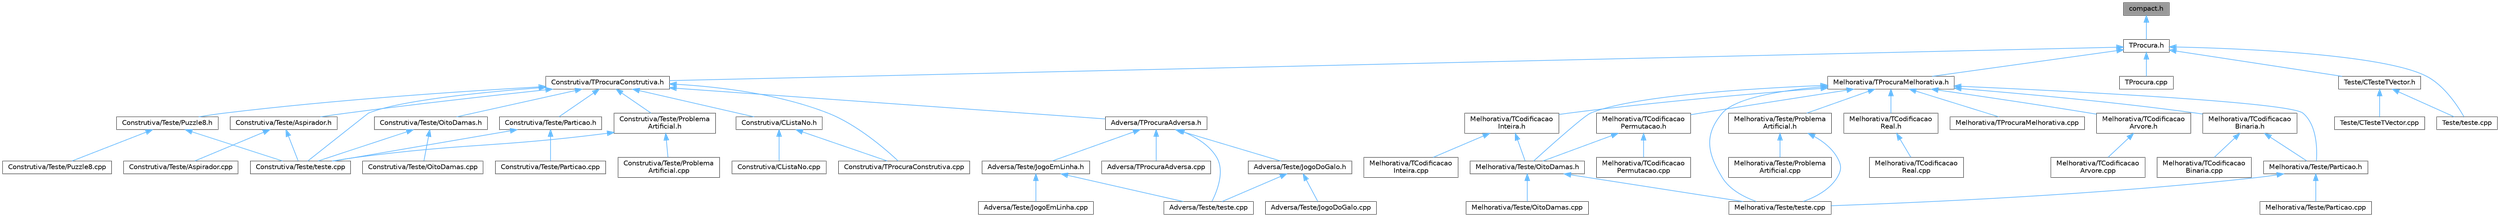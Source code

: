 digraph "compact.h"
{
 // LATEX_PDF_SIZE
  bgcolor="transparent";
  edge [fontname=Helvetica,fontsize=10,labelfontname=Helvetica,labelfontsize=10];
  node [fontname=Helvetica,fontsize=10,shape=box,height=0.2,width=0.4];
  Node1 [id="Node000001",label="compact.h",height=0.2,width=0.4,color="gray40", fillcolor="grey60", style="filled", fontcolor="black",tooltip=" "];
  Node1 -> Node2 [id="edge62_Node000001_Node000002",dir="back",color="steelblue1",style="solid",tooltip=" "];
  Node2 [id="Node000002",label="TProcura.h",height=0.2,width=0.4,color="grey40", fillcolor="white", style="filled",URL="$TProcura_8h.html",tooltip=" "];
  Node2 -> Node3 [id="edge63_Node000002_Node000003",dir="back",color="steelblue1",style="solid",tooltip=" "];
  Node3 [id="Node000003",label="Construtiva/TProcuraConstrutiva.h",height=0.2,width=0.4,color="grey40", fillcolor="white", style="filled",URL="$TProcuraConstrutiva_8h.html",tooltip=" "];
  Node3 -> Node4 [id="edge64_Node000003_Node000004",dir="back",color="steelblue1",style="solid",tooltip=" "];
  Node4 [id="Node000004",label="Adversa/TProcuraAdversa.h",height=0.2,width=0.4,color="grey40", fillcolor="white", style="filled",URL="$TProcuraAdversa_8h.html",tooltip=" "];
  Node4 -> Node5 [id="edge65_Node000004_Node000005",dir="back",color="steelblue1",style="solid",tooltip=" "];
  Node5 [id="Node000005",label="Adversa/TProcuraAdversa.cpp",height=0.2,width=0.4,color="grey40", fillcolor="white", style="filled",URL="$TProcuraAdversa_8cpp.html",tooltip=" "];
  Node4 -> Node6 [id="edge66_Node000004_Node000006",dir="back",color="steelblue1",style="solid",tooltip=" "];
  Node6 [id="Node000006",label="Adversa/Teste/JogoDoGalo.h",height=0.2,width=0.4,color="grey40", fillcolor="white", style="filled",URL="$JogoDoGalo_8h.html",tooltip=" "];
  Node6 -> Node7 [id="edge67_Node000006_Node000007",dir="back",color="steelblue1",style="solid",tooltip=" "];
  Node7 [id="Node000007",label="Adversa/Teste/JogoDoGalo.cpp",height=0.2,width=0.4,color="grey40", fillcolor="white", style="filled",URL="$JogoDoGalo_8cpp.html",tooltip=" "];
  Node6 -> Node8 [id="edge68_Node000006_Node000008",dir="back",color="steelblue1",style="solid",tooltip=" "];
  Node8 [id="Node000008",label="Adversa/Teste/teste.cpp",height=0.2,width=0.4,color="grey40", fillcolor="white", style="filled",URL="$Adversa_2Teste_2teste_8cpp.html",tooltip=" "];
  Node4 -> Node9 [id="edge69_Node000004_Node000009",dir="back",color="steelblue1",style="solid",tooltip=" "];
  Node9 [id="Node000009",label="Adversa/Teste/JogoEmLinha.h",height=0.2,width=0.4,color="grey40", fillcolor="white", style="filled",URL="$JogoEmLinha_8h.html",tooltip=" "];
  Node9 -> Node10 [id="edge70_Node000009_Node000010",dir="back",color="steelblue1",style="solid",tooltip=" "];
  Node10 [id="Node000010",label="Adversa/Teste/JogoEmLinha.cpp",height=0.2,width=0.4,color="grey40", fillcolor="white", style="filled",URL="$JogoEmLinha_8cpp.html",tooltip=" "];
  Node9 -> Node8 [id="edge71_Node000009_Node000008",dir="back",color="steelblue1",style="solid",tooltip=" "];
  Node4 -> Node8 [id="edge72_Node000004_Node000008",dir="back",color="steelblue1",style="solid",tooltip=" "];
  Node3 -> Node11 [id="edge73_Node000003_Node000011",dir="back",color="steelblue1",style="solid",tooltip=" "];
  Node11 [id="Node000011",label="Construtiva/CListaNo.h",height=0.2,width=0.4,color="grey40", fillcolor="white", style="filled",URL="$CListaNo_8h.html",tooltip=" "];
  Node11 -> Node12 [id="edge74_Node000011_Node000012",dir="back",color="steelblue1",style="solid",tooltip=" "];
  Node12 [id="Node000012",label="Construtiva/CListaNo.cpp",height=0.2,width=0.4,color="grey40", fillcolor="white", style="filled",URL="$CListaNo_8cpp.html",tooltip=" "];
  Node11 -> Node13 [id="edge75_Node000011_Node000013",dir="back",color="steelblue1",style="solid",tooltip=" "];
  Node13 [id="Node000013",label="Construtiva/TProcuraConstrutiva.cpp",height=0.2,width=0.4,color="grey40", fillcolor="white", style="filled",URL="$TProcuraConstrutiva_8cpp.html",tooltip=" "];
  Node3 -> Node13 [id="edge76_Node000003_Node000013",dir="back",color="steelblue1",style="solid",tooltip=" "];
  Node3 -> Node14 [id="edge77_Node000003_Node000014",dir="back",color="steelblue1",style="solid",tooltip=" "];
  Node14 [id="Node000014",label="Construtiva/Teste/Aspirador.h",height=0.2,width=0.4,color="grey40", fillcolor="white", style="filled",URL="$Aspirador_8h.html",tooltip=" "];
  Node14 -> Node15 [id="edge78_Node000014_Node000015",dir="back",color="steelblue1",style="solid",tooltip=" "];
  Node15 [id="Node000015",label="Construtiva/Teste/Aspirador.cpp",height=0.2,width=0.4,color="grey40", fillcolor="white", style="filled",URL="$Aspirador_8cpp.html",tooltip=" "];
  Node14 -> Node16 [id="edge79_Node000014_Node000016",dir="back",color="steelblue1",style="solid",tooltip=" "];
  Node16 [id="Node000016",label="Construtiva/Teste/teste.cpp",height=0.2,width=0.4,color="grey40", fillcolor="white", style="filled",URL="$Construtiva_2Teste_2teste_8cpp.html",tooltip=" "];
  Node3 -> Node17 [id="edge80_Node000003_Node000017",dir="back",color="steelblue1",style="solid",tooltip=" "];
  Node17 [id="Node000017",label="Construtiva/Teste/OitoDamas.h",height=0.2,width=0.4,color="grey40", fillcolor="white", style="filled",URL="$Construtiva_2Teste_2OitoDamas_8h.html",tooltip=" "];
  Node17 -> Node18 [id="edge81_Node000017_Node000018",dir="back",color="steelblue1",style="solid",tooltip=" "];
  Node18 [id="Node000018",label="Construtiva/Teste/OitoDamas.cpp",height=0.2,width=0.4,color="grey40", fillcolor="white", style="filled",URL="$Construtiva_2Teste_2OitoDamas_8cpp.html",tooltip=" "];
  Node17 -> Node16 [id="edge82_Node000017_Node000016",dir="back",color="steelblue1",style="solid",tooltip=" "];
  Node3 -> Node19 [id="edge83_Node000003_Node000019",dir="back",color="steelblue1",style="solid",tooltip=" "];
  Node19 [id="Node000019",label="Construtiva/Teste/Particao.h",height=0.2,width=0.4,color="grey40", fillcolor="white", style="filled",URL="$Construtiva_2Teste_2Particao_8h.html",tooltip=" "];
  Node19 -> Node20 [id="edge84_Node000019_Node000020",dir="back",color="steelblue1",style="solid",tooltip=" "];
  Node20 [id="Node000020",label="Construtiva/Teste/Particao.cpp",height=0.2,width=0.4,color="grey40", fillcolor="white", style="filled",URL="$Construtiva_2Teste_2Particao_8cpp.html",tooltip=" "];
  Node19 -> Node16 [id="edge85_Node000019_Node000016",dir="back",color="steelblue1",style="solid",tooltip=" "];
  Node3 -> Node21 [id="edge86_Node000003_Node000021",dir="back",color="steelblue1",style="solid",tooltip=" "];
  Node21 [id="Node000021",label="Construtiva/Teste/Problema\lArtificial.h",height=0.2,width=0.4,color="grey40", fillcolor="white", style="filled",URL="$Construtiva_2Teste_2ProblemaArtificial_8h.html",tooltip=" "];
  Node21 -> Node22 [id="edge87_Node000021_Node000022",dir="back",color="steelblue1",style="solid",tooltip=" "];
  Node22 [id="Node000022",label="Construtiva/Teste/Problema\lArtificial.cpp",height=0.2,width=0.4,color="grey40", fillcolor="white", style="filled",URL="$Construtiva_2Teste_2ProblemaArtificial_8cpp.html",tooltip=" "];
  Node21 -> Node16 [id="edge88_Node000021_Node000016",dir="back",color="steelblue1",style="solid",tooltip=" "];
  Node3 -> Node23 [id="edge89_Node000003_Node000023",dir="back",color="steelblue1",style="solid",tooltip=" "];
  Node23 [id="Node000023",label="Construtiva/Teste/Puzzle8.h",height=0.2,width=0.4,color="grey40", fillcolor="white", style="filled",URL="$Puzzle8_8h.html",tooltip=" "];
  Node23 -> Node24 [id="edge90_Node000023_Node000024",dir="back",color="steelblue1",style="solid",tooltip=" "];
  Node24 [id="Node000024",label="Construtiva/Teste/Puzzle8.cpp",height=0.2,width=0.4,color="grey40", fillcolor="white", style="filled",URL="$Puzzle8_8cpp.html",tooltip=" "];
  Node23 -> Node16 [id="edge91_Node000023_Node000016",dir="back",color="steelblue1",style="solid",tooltip=" "];
  Node3 -> Node16 [id="edge92_Node000003_Node000016",dir="back",color="steelblue1",style="solid",tooltip=" "];
  Node2 -> Node25 [id="edge93_Node000002_Node000025",dir="back",color="steelblue1",style="solid",tooltip=" "];
  Node25 [id="Node000025",label="Melhorativa/TProcuraMelhorativa.h",height=0.2,width=0.4,color="grey40", fillcolor="white", style="filled",URL="$TProcuraMelhorativa_8h.html",tooltip=" "];
  Node25 -> Node26 [id="edge94_Node000025_Node000026",dir="back",color="steelblue1",style="solid",tooltip=" "];
  Node26 [id="Node000026",label="Melhorativa/TCodificacao\lArvore.h",height=0.2,width=0.4,color="grey40", fillcolor="white", style="filled",URL="$TCodificacaoArvore_8h.html",tooltip=" "];
  Node26 -> Node27 [id="edge95_Node000026_Node000027",dir="back",color="steelblue1",style="solid",tooltip=" "];
  Node27 [id="Node000027",label="Melhorativa/TCodificacao\lArvore.cpp",height=0.2,width=0.4,color="grey40", fillcolor="white", style="filled",URL="$TCodificacaoArvore_8cpp.html",tooltip=" "];
  Node25 -> Node28 [id="edge96_Node000025_Node000028",dir="back",color="steelblue1",style="solid",tooltip=" "];
  Node28 [id="Node000028",label="Melhorativa/TCodificacao\lBinaria.h",height=0.2,width=0.4,color="grey40", fillcolor="white", style="filled",URL="$TCodificacaoBinaria_8h.html",tooltip=" "];
  Node28 -> Node29 [id="edge97_Node000028_Node000029",dir="back",color="steelblue1",style="solid",tooltip=" "];
  Node29 [id="Node000029",label="Melhorativa/TCodificacao\lBinaria.cpp",height=0.2,width=0.4,color="grey40", fillcolor="white", style="filled",URL="$TCodificacaoBinaria_8cpp.html",tooltip=" "];
  Node28 -> Node30 [id="edge98_Node000028_Node000030",dir="back",color="steelblue1",style="solid",tooltip=" "];
  Node30 [id="Node000030",label="Melhorativa/Teste/Particao.h",height=0.2,width=0.4,color="grey40", fillcolor="white", style="filled",URL="$Melhorativa_2Teste_2Particao_8h.html",tooltip=" "];
  Node30 -> Node31 [id="edge99_Node000030_Node000031",dir="back",color="steelblue1",style="solid",tooltip=" "];
  Node31 [id="Node000031",label="Melhorativa/Teste/Particao.cpp",height=0.2,width=0.4,color="grey40", fillcolor="white", style="filled",URL="$Melhorativa_2Teste_2Particao_8cpp.html",tooltip=" "];
  Node30 -> Node32 [id="edge100_Node000030_Node000032",dir="back",color="steelblue1",style="solid",tooltip=" "];
  Node32 [id="Node000032",label="Melhorativa/Teste/teste.cpp",height=0.2,width=0.4,color="grey40", fillcolor="white", style="filled",URL="$Melhorativa_2Teste_2teste_8cpp.html",tooltip=" "];
  Node25 -> Node33 [id="edge101_Node000025_Node000033",dir="back",color="steelblue1",style="solid",tooltip=" "];
  Node33 [id="Node000033",label="Melhorativa/TCodificacao\lInteira.h",height=0.2,width=0.4,color="grey40", fillcolor="white", style="filled",URL="$TCodificacaoInteira_8h.html",tooltip=" "];
  Node33 -> Node34 [id="edge102_Node000033_Node000034",dir="back",color="steelblue1",style="solid",tooltip=" "];
  Node34 [id="Node000034",label="Melhorativa/TCodificacao\lInteira.cpp",height=0.2,width=0.4,color="grey40", fillcolor="white", style="filled",URL="$TCodificacaoInteira_8cpp.html",tooltip=" "];
  Node33 -> Node35 [id="edge103_Node000033_Node000035",dir="back",color="steelblue1",style="solid",tooltip=" "];
  Node35 [id="Node000035",label="Melhorativa/Teste/OitoDamas.h",height=0.2,width=0.4,color="grey40", fillcolor="white", style="filled",URL="$Melhorativa_2Teste_2OitoDamas_8h.html",tooltip=" "];
  Node35 -> Node36 [id="edge104_Node000035_Node000036",dir="back",color="steelblue1",style="solid",tooltip=" "];
  Node36 [id="Node000036",label="Melhorativa/Teste/OitoDamas.cpp",height=0.2,width=0.4,color="grey40", fillcolor="white", style="filled",URL="$Melhorativa_2Teste_2OitoDamas_8cpp.html",tooltip=" "];
  Node35 -> Node32 [id="edge105_Node000035_Node000032",dir="back",color="steelblue1",style="solid",tooltip=" "];
  Node25 -> Node37 [id="edge106_Node000025_Node000037",dir="back",color="steelblue1",style="solid",tooltip=" "];
  Node37 [id="Node000037",label="Melhorativa/TCodificacao\lPermutacao.h",height=0.2,width=0.4,color="grey40", fillcolor="white", style="filled",URL="$TCodificacaoPermutacao_8h.html",tooltip=" "];
  Node37 -> Node38 [id="edge107_Node000037_Node000038",dir="back",color="steelblue1",style="solid",tooltip=" "];
  Node38 [id="Node000038",label="Melhorativa/TCodificacao\lPermutacao.cpp",height=0.2,width=0.4,color="grey40", fillcolor="white", style="filled",URL="$TCodificacaoPermutacao_8cpp.html",tooltip=" "];
  Node37 -> Node35 [id="edge108_Node000037_Node000035",dir="back",color="steelblue1",style="solid",tooltip=" "];
  Node25 -> Node39 [id="edge109_Node000025_Node000039",dir="back",color="steelblue1",style="solid",tooltip=" "];
  Node39 [id="Node000039",label="Melhorativa/TCodificacao\lReal.h",height=0.2,width=0.4,color="grey40", fillcolor="white", style="filled",URL="$TCodificacaoReal_8h.html",tooltip=" "];
  Node39 -> Node40 [id="edge110_Node000039_Node000040",dir="back",color="steelblue1",style="solid",tooltip=" "];
  Node40 [id="Node000040",label="Melhorativa/TCodificacao\lReal.cpp",height=0.2,width=0.4,color="grey40", fillcolor="white", style="filled",URL="$TCodificacaoReal_8cpp.html",tooltip=" "];
  Node25 -> Node41 [id="edge111_Node000025_Node000041",dir="back",color="steelblue1",style="solid",tooltip=" "];
  Node41 [id="Node000041",label="Melhorativa/TProcuraMelhorativa.cpp",height=0.2,width=0.4,color="grey40", fillcolor="white", style="filled",URL="$TProcuraMelhorativa_8cpp.html",tooltip=" "];
  Node25 -> Node35 [id="edge112_Node000025_Node000035",dir="back",color="steelblue1",style="solid",tooltip=" "];
  Node25 -> Node30 [id="edge113_Node000025_Node000030",dir="back",color="steelblue1",style="solid",tooltip=" "];
  Node25 -> Node42 [id="edge114_Node000025_Node000042",dir="back",color="steelblue1",style="solid",tooltip=" "];
  Node42 [id="Node000042",label="Melhorativa/Teste/Problema\lArtificial.h",height=0.2,width=0.4,color="grey40", fillcolor="white", style="filled",URL="$Melhorativa_2Teste_2ProblemaArtificial_8h.html",tooltip=" "];
  Node42 -> Node43 [id="edge115_Node000042_Node000043",dir="back",color="steelblue1",style="solid",tooltip=" "];
  Node43 [id="Node000043",label="Melhorativa/Teste/Problema\lArtificial.cpp",height=0.2,width=0.4,color="grey40", fillcolor="white", style="filled",URL="$Melhorativa_2Teste_2ProblemaArtificial_8cpp.html",tooltip=" "];
  Node42 -> Node32 [id="edge116_Node000042_Node000032",dir="back",color="steelblue1",style="solid",tooltip=" "];
  Node25 -> Node32 [id="edge117_Node000025_Node000032",dir="back",color="steelblue1",style="solid",tooltip=" "];
  Node2 -> Node44 [id="edge118_Node000002_Node000044",dir="back",color="steelblue1",style="solid",tooltip=" "];
  Node44 [id="Node000044",label="TProcura.cpp",height=0.2,width=0.4,color="grey40", fillcolor="white", style="filled",URL="$TProcura_8cpp.html",tooltip=" "];
  Node2 -> Node45 [id="edge119_Node000002_Node000045",dir="back",color="steelblue1",style="solid",tooltip=" "];
  Node45 [id="Node000045",label="Teste/CTesteTVector.h",height=0.2,width=0.4,color="grey40", fillcolor="white", style="filled",URL="$CTesteTVector_8h.html",tooltip=" "];
  Node45 -> Node46 [id="edge120_Node000045_Node000046",dir="back",color="steelblue1",style="solid",tooltip=" "];
  Node46 [id="Node000046",label="Teste/CTesteTVector.cpp",height=0.2,width=0.4,color="grey40", fillcolor="white", style="filled",URL="$CTesteTVector_8cpp.html",tooltip=" "];
  Node45 -> Node47 [id="edge121_Node000045_Node000047",dir="back",color="steelblue1",style="solid",tooltip=" "];
  Node47 [id="Node000047",label="Teste/teste.cpp",height=0.2,width=0.4,color="grey40", fillcolor="white", style="filled",URL="$Teste_2teste_8cpp.html",tooltip=" "];
  Node2 -> Node47 [id="edge122_Node000002_Node000047",dir="back",color="steelblue1",style="solid",tooltip=" "];
}
